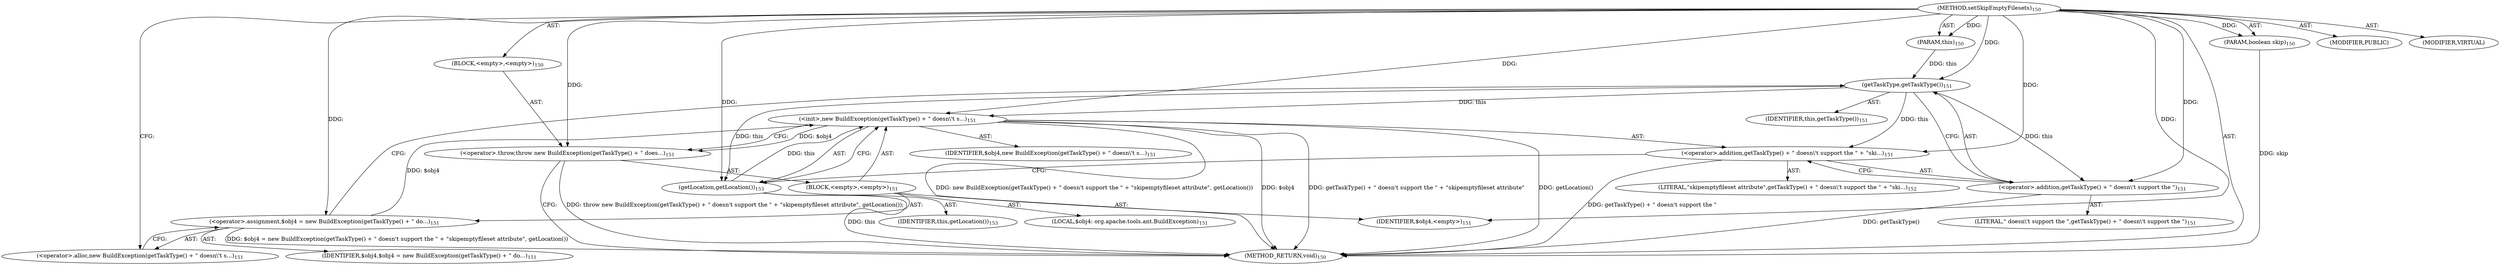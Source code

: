 digraph "setSkipEmptyFilesets" {  
"111669149706" [label = <(METHOD,setSkipEmptyFilesets)<SUB>150</SUB>> ]
"115964117001" [label = <(PARAM,this)<SUB>150</SUB>> ]
"115964117014" [label = <(PARAM,boolean skip)<SUB>150</SUB>> ]
"25769803791" [label = <(BLOCK,&lt;empty&gt;,&lt;empty&gt;)<SUB>150</SUB>> ]
"30064771118" [label = <(&lt;operator&gt;.throw,throw new BuildException(getTaskType() + &quot; does...)<SUB>151</SUB>> ]
"25769803792" [label = <(BLOCK,&lt;empty&gt;,&lt;empty&gt;)<SUB>151</SUB>> ]
"94489280517" [label = <(LOCAL,$obj4: org.apache.tools.ant.BuildException)<SUB>151</SUB>> ]
"30064771119" [label = <(&lt;operator&gt;.assignment,$obj4 = new BuildException(getTaskType() + &quot; do...)<SUB>151</SUB>> ]
"68719476781" [label = <(IDENTIFIER,$obj4,$obj4 = new BuildException(getTaskType() + &quot; do...)<SUB>151</SUB>> ]
"30064771120" [label = <(&lt;operator&gt;.alloc,new BuildException(getTaskType() + &quot; doesn\'t s...)<SUB>151</SUB>> ]
"30064771121" [label = <(&lt;init&gt;,new BuildException(getTaskType() + &quot; doesn\'t s...)<SUB>151</SUB>> ]
"68719476782" [label = <(IDENTIFIER,$obj4,new BuildException(getTaskType() + &quot; doesn\'t s...)<SUB>151</SUB>> ]
"30064771122" [label = <(&lt;operator&gt;.addition,getTaskType() + &quot; doesn\'t support the &quot; + &quot;ski...)<SUB>151</SUB>> ]
"30064771123" [label = <(&lt;operator&gt;.addition,getTaskType() + &quot; doesn\'t support the &quot;)<SUB>151</SUB>> ]
"30064771124" [label = <(getTaskType,getTaskType())<SUB>151</SUB>> ]
"68719476749" [label = <(IDENTIFIER,this,getTaskType())<SUB>151</SUB>> ]
"90194313223" [label = <(LITERAL,&quot; doesn\'t support the &quot;,getTaskType() + &quot; doesn\'t support the &quot;)<SUB>151</SUB>> ]
"90194313224" [label = <(LITERAL,&quot;skipemptyfileset attribute&quot;,getTaskType() + &quot; doesn\'t support the &quot; + &quot;ski...)<SUB>152</SUB>> ]
"30064771125" [label = <(getLocation,getLocation())<SUB>153</SUB>> ]
"68719476750" [label = <(IDENTIFIER,this,getLocation())<SUB>153</SUB>> ]
"68719476783" [label = <(IDENTIFIER,$obj4,&lt;empty&gt;)<SUB>151</SUB>> ]
"133143986209" [label = <(MODIFIER,PUBLIC)> ]
"133143986210" [label = <(MODIFIER,VIRTUAL)> ]
"128849018890" [label = <(METHOD_RETURN,void)<SUB>150</SUB>> ]
  "111669149706" -> "115964117001"  [ label = "AST: "] 
  "111669149706" -> "115964117014"  [ label = "AST: "] 
  "111669149706" -> "25769803791"  [ label = "AST: "] 
  "111669149706" -> "133143986209"  [ label = "AST: "] 
  "111669149706" -> "133143986210"  [ label = "AST: "] 
  "111669149706" -> "128849018890"  [ label = "AST: "] 
  "25769803791" -> "30064771118"  [ label = "AST: "] 
  "30064771118" -> "25769803792"  [ label = "AST: "] 
  "25769803792" -> "94489280517"  [ label = "AST: "] 
  "25769803792" -> "30064771119"  [ label = "AST: "] 
  "25769803792" -> "30064771121"  [ label = "AST: "] 
  "25769803792" -> "68719476783"  [ label = "AST: "] 
  "30064771119" -> "68719476781"  [ label = "AST: "] 
  "30064771119" -> "30064771120"  [ label = "AST: "] 
  "30064771121" -> "68719476782"  [ label = "AST: "] 
  "30064771121" -> "30064771122"  [ label = "AST: "] 
  "30064771121" -> "30064771125"  [ label = "AST: "] 
  "30064771122" -> "30064771123"  [ label = "AST: "] 
  "30064771122" -> "90194313224"  [ label = "AST: "] 
  "30064771123" -> "30064771124"  [ label = "AST: "] 
  "30064771123" -> "90194313223"  [ label = "AST: "] 
  "30064771124" -> "68719476749"  [ label = "AST: "] 
  "30064771125" -> "68719476750"  [ label = "AST: "] 
  "30064771118" -> "128849018890"  [ label = "CFG: "] 
  "30064771119" -> "30064771124"  [ label = "CFG: "] 
  "30064771121" -> "30064771118"  [ label = "CFG: "] 
  "30064771120" -> "30064771119"  [ label = "CFG: "] 
  "30064771122" -> "30064771125"  [ label = "CFG: "] 
  "30064771125" -> "30064771121"  [ label = "CFG: "] 
  "30064771123" -> "30064771122"  [ label = "CFG: "] 
  "30064771124" -> "30064771123"  [ label = "CFG: "] 
  "111669149706" -> "30064771120"  [ label = "CFG: "] 
  "115964117014" -> "128849018890"  [ label = "DDG: skip"] 
  "30064771119" -> "128849018890"  [ label = "DDG: $obj4 = new BuildException(getTaskType() + &quot; doesn\'t support the &quot; + &quot;skipemptyfileset attribute&quot;, getLocation())"] 
  "30064771121" -> "128849018890"  [ label = "DDG: $obj4"] 
  "30064771123" -> "128849018890"  [ label = "DDG: getTaskType()"] 
  "30064771122" -> "128849018890"  [ label = "DDG: getTaskType() + &quot; doesn\'t support the &quot;"] 
  "30064771121" -> "128849018890"  [ label = "DDG: getTaskType() + &quot; doesn\'t support the &quot; + &quot;skipemptyfileset attribute&quot;"] 
  "30064771125" -> "128849018890"  [ label = "DDG: this"] 
  "30064771121" -> "128849018890"  [ label = "DDG: getLocation()"] 
  "30064771121" -> "128849018890"  [ label = "DDG: new BuildException(getTaskType() + &quot; doesn\'t support the &quot; + &quot;skipemptyfileset attribute&quot;, getLocation())"] 
  "30064771118" -> "128849018890"  [ label = "DDG: throw new BuildException(getTaskType() + &quot; doesn\'t support the &quot; + &quot;skipemptyfileset attribute&quot;, getLocation());"] 
  "111669149706" -> "115964117001"  [ label = "DDG: "] 
  "111669149706" -> "115964117014"  [ label = "DDG: "] 
  "30064771121" -> "30064771118"  [ label = "DDG: $obj4"] 
  "111669149706" -> "30064771118"  [ label = "DDG: "] 
  "111669149706" -> "30064771119"  [ label = "DDG: "] 
  "111669149706" -> "68719476783"  [ label = "DDG: "] 
  "30064771119" -> "30064771121"  [ label = "DDG: $obj4"] 
  "111669149706" -> "30064771121"  [ label = "DDG: "] 
  "30064771124" -> "30064771121"  [ label = "DDG: this"] 
  "30064771125" -> "30064771121"  [ label = "DDG: this"] 
  "30064771124" -> "30064771122"  [ label = "DDG: this"] 
  "111669149706" -> "30064771122"  [ label = "DDG: "] 
  "30064771124" -> "30064771125"  [ label = "DDG: this"] 
  "111669149706" -> "30064771125"  [ label = "DDG: "] 
  "30064771124" -> "30064771123"  [ label = "DDG: this"] 
  "111669149706" -> "30064771123"  [ label = "DDG: "] 
  "115964117001" -> "30064771124"  [ label = "DDG: this"] 
  "111669149706" -> "30064771124"  [ label = "DDG: "] 
}

